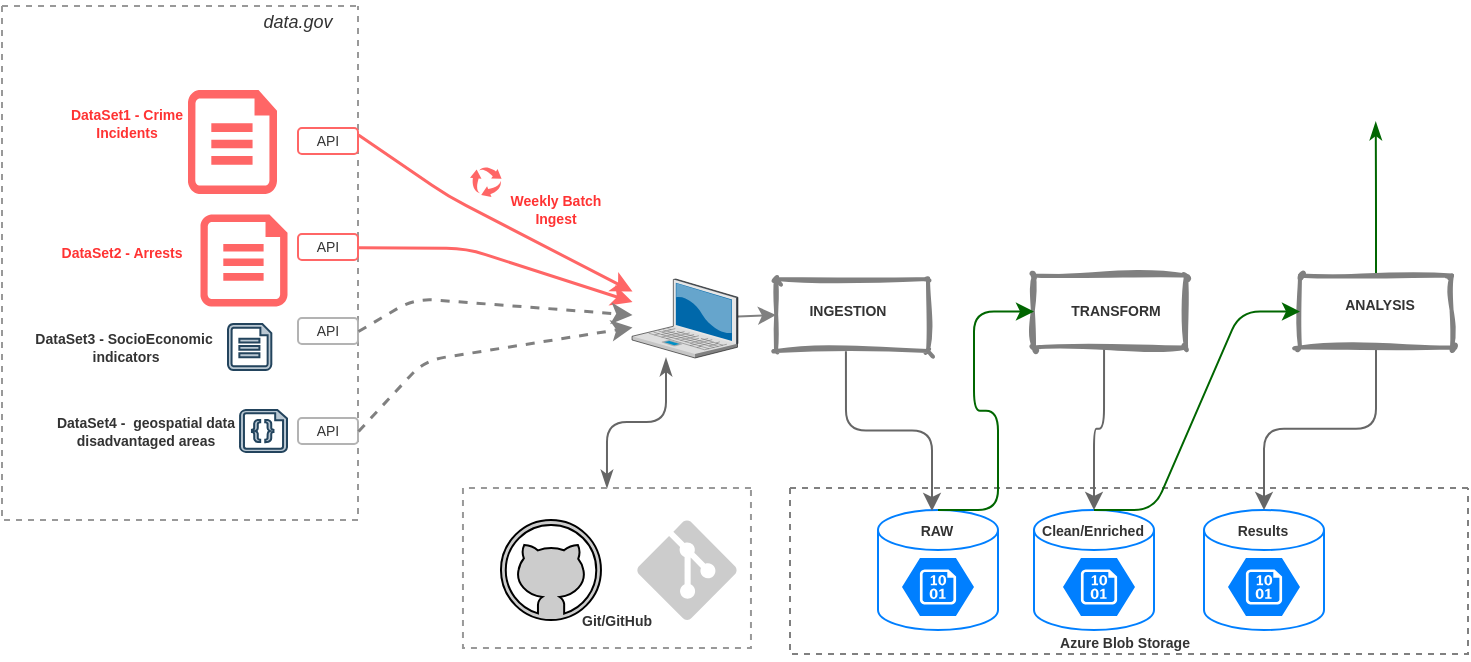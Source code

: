 <mxfile>
    <diagram id="3mpXa5Fgw8nXYZYERIyb" name="Page-1">
        <mxGraphModel dx="811" dy="426" grid="0" gridSize="10" guides="1" tooltips="1" connect="1" arrows="1" fold="1" page="1" pageScale="1" pageWidth="850" pageHeight="1100" background="#FFFFFF" math="0" shadow="0">
            <root>
                <mxCell id="0"/>
                <mxCell id="1" parent="0"/>
                <mxCell id="4" value="" style="swimlane;startSize=0;dashed=1;strokeWidth=1;strokeColor=#999999;fillColor=none;verticalAlign=middle;" vertex="1" parent="1">
                    <mxGeometry x="38" y="260" width="178" height="257" as="geometry">
                        <mxRectangle x="48" y="259" width="50" height="44" as="alternateBounds"/>
                    </mxGeometry>
                </mxCell>
                <mxCell id="22" value="&lt;font style=&quot;font-size: 9px;&quot; color=&quot;#333333&quot;&gt;&lt;i&gt;data.gov&lt;/i&gt;&lt;/font&gt;" style="text;html=1;strokeColor=none;fillColor=none;align=center;verticalAlign=middle;whiteSpace=wrap;rounded=0;strokeWidth=1;" vertex="1" parent="4">
                    <mxGeometry x="114.5" y="-3" width="66" height="20" as="geometry"/>
                </mxCell>
                <mxCell id="26" value="" style="verticalLabelPosition=bottom;html=1;verticalAlign=top;align=center;strokeColor=none;fillColor=#FF6666;shape=mxgraph.azure.cloud_services_configuration_file;pointerEvents=1;strokeWidth=1;fontSize=4;fontColor=#333333;fontFamily=Verdana;" vertex="1" parent="4">
                    <mxGeometry x="93" y="42" width="44.5" height="52" as="geometry"/>
                </mxCell>
                <mxCell id="27" value="" style="verticalLabelPosition=bottom;html=1;verticalAlign=top;align=center;shape=mxgraph.azure.code_file;pointerEvents=1;strokeWidth=1;fontSize=9;fillColor=#bac8d3;strokeColor=#23445d;" vertex="1" parent="4">
                    <mxGeometry x="119" y="202" width="23.5" height="21" as="geometry"/>
                </mxCell>
                <mxCell id="29" value="" style="sketch=0;aspect=fixed;pointerEvents=1;shadow=0;dashed=0;html=1;labelPosition=center;verticalLabelPosition=bottom;verticalAlign=top;align=center;shape=mxgraph.azure.file;strokeWidth=1;fontSize=9;fillColor=#bac8d3;strokeColor=#23445d;" vertex="1" parent="4">
                    <mxGeometry x="113" y="159" width="21.66" height="23.04" as="geometry"/>
                </mxCell>
                <mxCell id="30" value="" style="verticalLabelPosition=bottom;html=1;verticalAlign=top;align=center;strokeColor=none;fillColor=#FF6666;shape=mxgraph.azure.cloud_services_configuration_file;pointerEvents=1;strokeWidth=0.5;fontSize=9;fontColor=#333333;" vertex="1" parent="4">
                    <mxGeometry x="99" y="104" width="43.5" height="46" as="geometry"/>
                </mxCell>
                <mxCell id="44" value="&lt;font color=&quot;#333333&quot; style=&quot;font-size: 7px;&quot;&gt;API&lt;/font&gt;" style="text;html=1;strokeColor=#FF6666;fillColor=none;align=center;verticalAlign=middle;whiteSpace=wrap;rounded=1;strokeWidth=1;fontSize=7;" vertex="1" parent="4">
                    <mxGeometry x="148" y="114" width="30" height="13" as="geometry"/>
                </mxCell>
                <mxCell id="48" value="&lt;font color=&quot;#333333&quot; style=&quot;font-size: 7px;&quot;&gt;API&lt;/font&gt;" style="text;html=1;strokeColor=#FF6666;fillColor=none;align=center;verticalAlign=middle;whiteSpace=wrap;rounded=1;strokeWidth=1;fontSize=7;" vertex="1" parent="4">
                    <mxGeometry x="148" y="61" width="30" height="13" as="geometry"/>
                </mxCell>
                <mxCell id="162" value="&lt;font color=&quot;#333333&quot; style=&quot;font-size: 7px;&quot;&gt;API&lt;/font&gt;" style="text;html=1;strokeColor=#B3B3B3;fillColor=none;align=center;verticalAlign=middle;whiteSpace=wrap;rounded=1;strokeWidth=1;fontSize=7;" vertex="1" parent="4">
                    <mxGeometry x="148" y="156" width="30" height="13" as="geometry"/>
                </mxCell>
                <mxCell id="163" value="&lt;font color=&quot;#333333&quot; style=&quot;font-size: 7px;&quot;&gt;API&lt;/font&gt;" style="text;html=1;strokeColor=#B3B3B3;fillColor=none;align=center;verticalAlign=middle;whiteSpace=wrap;rounded=1;strokeWidth=1;fontSize=7;" vertex="1" parent="4">
                    <mxGeometry x="148" y="206" width="30" height="13" as="geometry"/>
                </mxCell>
                <mxCell id="166" value="&lt;font&gt;DataSet1 - Crime Incidents&lt;/font&gt;" style="text;html=1;strokeColor=none;fillColor=none;align=center;verticalAlign=middle;whiteSpace=wrap;rounded=0;strokeWidth=1;fontSize=7;fontColor=#FF3333;fontStyle=1" vertex="1" parent="4">
                    <mxGeometry x="32" y="52" width="61" height="14" as="geometry"/>
                </mxCell>
                <mxCell id="179" value="&lt;font&gt;DataSet2 - Arrests&lt;/font&gt;" style="text;html=1;strokeColor=none;fillColor=none;align=center;verticalAlign=middle;whiteSpace=wrap;rounded=0;strokeWidth=1;fontSize=7;fontColor=#FF3333;fontStyle=1" vertex="1" parent="4">
                    <mxGeometry x="27" y="114" width="66" height="19" as="geometry"/>
                </mxCell>
                <mxCell id="180" value="&lt;font color=&quot;#333333&quot;&gt;DataSet3 - SocioEconomic&amp;nbsp; indicators&lt;/font&gt;" style="text;html=1;strokeColor=none;fillColor=none;align=center;verticalAlign=middle;whiteSpace=wrap;rounded=0;strokeWidth=1;fontSize=7;fontStyle=1" vertex="1" parent="4">
                    <mxGeometry x="15" y="162.52" width="94" height="16" as="geometry"/>
                </mxCell>
                <mxCell id="181" value="&lt;font color=&quot;#333333&quot;&gt;DataSet4 -&amp;nbsp; geospatial data&lt;br&gt;disadvantaged areas&lt;br&gt;&lt;/font&gt;" style="text;html=1;strokeColor=none;fillColor=none;align=center;verticalAlign=middle;whiteSpace=wrap;rounded=0;strokeWidth=1;fontSize=7;fontStyle=1" vertex="1" parent="4">
                    <mxGeometry x="25" y="204.5" width="94" height="16" as="geometry"/>
                </mxCell>
                <mxCell id="5" value="" style="swimlane;startSize=0;strokeColor=#808080;dashed=1;strokeWidth=1;" vertex="1" parent="1">
                    <mxGeometry x="432" y="501" width="339" height="83" as="geometry"/>
                </mxCell>
                <mxCell id="9" value="" style="strokeWidth=1;html=1;shape=mxgraph.flowchart.database;whiteSpace=wrap;fillColor=none;strokeColor=#007FFF;" vertex="1" parent="5">
                    <mxGeometry x="44" y="11" width="60" height="60" as="geometry"/>
                </mxCell>
                <mxCell id="8" value="" style="verticalLabelPosition=bottom;html=1;verticalAlign=top;align=center;strokeColor=none;fillColor=#007FFF;shape=mxgraph.azure.storage_blob;" vertex="1" parent="5">
                    <mxGeometry x="56" y="35" width="36" height="29" as="geometry"/>
                </mxCell>
                <mxCell id="10" value="" style="strokeWidth=1;html=1;shape=mxgraph.flowchart.database;whiteSpace=wrap;fillColor=none;strokeColor=#007FFF;" vertex="1" parent="5">
                    <mxGeometry x="122" y="11" width="60" height="60" as="geometry"/>
                </mxCell>
                <mxCell id="11" value="" style="verticalLabelPosition=bottom;html=1;verticalAlign=top;align=center;strokeColor=none;fillColor=#007FFF;shape=mxgraph.azure.storage_blob;" vertex="1" parent="5">
                    <mxGeometry x="136.5" y="35" width="36" height="29" as="geometry"/>
                </mxCell>
                <mxCell id="12" value="" style="strokeWidth=1;html=1;shape=mxgraph.flowchart.database;whiteSpace=wrap;fillColor=none;strokeColor=#007FFF;" vertex="1" parent="5">
                    <mxGeometry x="207" y="11" width="60" height="60" as="geometry"/>
                </mxCell>
                <mxCell id="13" value="" style="verticalLabelPosition=bottom;html=1;verticalAlign=top;align=center;strokeColor=none;fillColor=#007FFF;shape=mxgraph.azure.storage_blob;" vertex="1" parent="5">
                    <mxGeometry x="219" y="35" width="36" height="29" as="geometry"/>
                </mxCell>
                <mxCell id="129" value="&lt;font color=&quot;#333333&quot;&gt;RAW&lt;/font&gt;" style="text;html=1;strokeColor=none;fillColor=none;align=center;verticalAlign=middle;whiteSpace=wrap;rounded=0;strokeWidth=1;fontSize=7;fontStyle=1" vertex="1" parent="5">
                    <mxGeometry x="55" y="15" width="37" height="14" as="geometry"/>
                </mxCell>
                <mxCell id="139" value="&lt;font color=&quot;#333333&quot;&gt;Clean/Enriched&lt;/font&gt;" style="text;html=1;strokeColor=none;fillColor=none;align=center;verticalAlign=middle;whiteSpace=wrap;rounded=0;strokeWidth=1;fontSize=7;fontStyle=1" vertex="1" parent="5">
                    <mxGeometry x="132.5" y="15" width="37" height="14" as="geometry"/>
                </mxCell>
                <mxCell id="141" value="&lt;font color=&quot;#333333&quot;&gt;Results&lt;/font&gt;" style="text;html=1;strokeColor=none;fillColor=none;align=center;verticalAlign=middle;whiteSpace=wrap;rounded=0;strokeWidth=1;fontSize=7;fontStyle=1" vertex="1" parent="5">
                    <mxGeometry x="218" y="15" width="37" height="14" as="geometry"/>
                </mxCell>
                <mxCell id="128" value="&lt;font color=&quot;#333333&quot;&gt;Azure Blob Storage&lt;/font&gt;" style="text;html=1;strokeColor=none;fillColor=none;align=center;verticalAlign=middle;whiteSpace=wrap;rounded=0;strokeWidth=1;fontSize=7;fontStyle=1" vertex="1" parent="5">
                    <mxGeometry x="128" y="69" width="79" height="17" as="geometry"/>
                </mxCell>
                <mxCell id="126" style="edgeStyle=orthogonalEdgeStyle;rounded=1;html=1;exitX=0.46;exitY=1.003;exitDx=0;exitDy=0;entryX=0.45;entryY=0.008;entryDx=0;entryDy=0;entryPerimeter=0;labelBorderColor=none;strokeColor=#666666;fontFamily=Verdana;fontSize=5;fontColor=#333333;exitPerimeter=0;strokeWidth=1;" edge="1" parent="1" source="21" target="9">
                    <mxGeometry relative="1" as="geometry"/>
                </mxCell>
                <mxCell id="21" value="" style="swimlane;startSize=0;strokeWidth=2;fillStyle=dashed;swimlaneFillColor=none;fillColor=#eeeeee;strokeColor=#808080;rounded=1;shadow=0;glass=0;sketch=1;curveFitting=1;jiggle=2;" vertex="1" parent="1">
                    <mxGeometry x="425" y="396.5" width="76" height="36" as="geometry">
                        <mxRectangle x="448" y="393" width="50" height="44" as="alternateBounds"/>
                    </mxGeometry>
                </mxCell>
                <mxCell id="123" value="&lt;font color=&quot;#333333&quot;&gt;INGESTION&lt;/font&gt;" style="text;html=1;strokeColor=none;fillColor=none;align=center;verticalAlign=middle;whiteSpace=wrap;rounded=0;strokeWidth=1;fontSize=7;fontStyle=1" vertex="1" parent="21">
                    <mxGeometry x="15" y="7.75" width="42" height="17" as="geometry"/>
                </mxCell>
                <mxCell id="120" style="edgeStyle=none;rounded=1;html=1;entryX=0;entryY=0.5;entryDx=0;entryDy=0;labelBorderColor=none;strokeColor=#808080;fontFamily=Verdana;fontSize=5;fontColor=#333333;" edge="1" parent="1" source="76" target="21">
                    <mxGeometry relative="1" as="geometry"/>
                </mxCell>
                <mxCell id="76" value="" style="verticalLabelPosition=bottom;sketch=0;aspect=fixed;html=1;verticalAlign=top;strokeColor=none;align=center;outlineConnect=0;shape=mxgraph.citrix.laptop_2;strokeWidth=1;fontFamily=Verdana;fontSize=5;fontColor=#333333;fillColor=#CC0000;" vertex="1" parent="1">
                    <mxGeometry x="353" y="396.5" width="52.97" height="39.5" as="geometry"/>
                </mxCell>
                <mxCell id="78" style="edgeStyle=none;html=1;fontFamily=Verdana;fontSize=5;fontColor=#333333;labelBorderColor=none;fillColor=none;strokeColor=#FF6666;rounded=1;exitX=1;exitY=0.25;exitDx=0;exitDy=0;strokeWidth=1.5;" edge="1" parent="1" source="48" target="76">
                    <mxGeometry relative="1" as="geometry">
                        <mxPoint x="257" y="345" as="sourcePoint"/>
                        <Array as="points">
                            <mxPoint x="261" y="355"/>
                        </Array>
                    </mxGeometry>
                </mxCell>
                <mxCell id="79" style="edgeStyle=none;html=1;fontFamily=Verdana;fontSize=5;fontColor=#333333;labelBorderColor=none;fillColor=none;strokeColor=#FF6666;rounded=1;strokeWidth=1.5;" edge="1" parent="1" source="44" target="76">
                    <mxGeometry relative="1" as="geometry">
                        <mxPoint x="202" y="342.5" as="sourcePoint"/>
                        <mxPoint x="324.101" y="404.75" as="targetPoint"/>
                        <Array as="points">
                            <mxPoint x="270" y="381"/>
                        </Array>
                    </mxGeometry>
                </mxCell>
                <mxCell id="80" style="edgeStyle=none;html=1;fontFamily=Verdana;fontSize=5;fontColor=#333333;labelBorderColor=none;fillColor=none;strokeColor=#808080;rounded=1;exitX=1;exitY=0.5;exitDx=0;exitDy=0;dashed=1;strokeWidth=1.5;" edge="1" parent="1" source="162" target="76">
                    <mxGeometry relative="1" as="geometry">
                        <mxPoint x="224.5" y="421.5" as="sourcePoint"/>
                        <mxPoint x="303" y="410" as="targetPoint"/>
                        <Array as="points">
                            <mxPoint x="244" y="406"/>
                        </Array>
                    </mxGeometry>
                </mxCell>
                <mxCell id="81" style="edgeStyle=none;html=1;fontFamily=Verdana;fontSize=5;fontColor=#333333;labelBorderColor=none;fillColor=none;strokeColor=#808080;rounded=1;exitX=1;exitY=0.5;exitDx=0;exitDy=0;dashed=1;strokeWidth=1.5;" edge="1" parent="1" source="163" target="76">
                    <mxGeometry relative="1" as="geometry">
                        <mxPoint x="224.5" y="476.25" as="sourcePoint"/>
                        <mxPoint x="324" y="422.167" as="targetPoint"/>
                        <Array as="points">
                            <mxPoint x="249" y="437"/>
                        </Array>
                    </mxGeometry>
                </mxCell>
                <mxCell id="106" value="&lt;font&gt;Weekly Batch Ingest&lt;/font&gt;" style="text;html=1;strokeColor=none;fillColor=none;align=center;verticalAlign=middle;whiteSpace=wrap;rounded=0;strokeWidth=1;fontSize=7;fontColor=#FF3333;fontStyle=1" vertex="1" parent="1">
                    <mxGeometry x="285" y="355.5" width="60" height="13" as="geometry"/>
                </mxCell>
                <mxCell id="107" value="" style="sketch=0;html=1;aspect=fixed;strokeColor=none;shadow=0;align=center;verticalAlign=top;fillColor=#FF6666;shape=mxgraph.gcp2.arrow_cycle;strokeWidth=1;fontFamily=Verdana;fontSize=5;fontColor=#333333;" vertex="1" parent="1">
                    <mxGeometry x="272" y="340.5" width="15.79" height="15" as="geometry"/>
                </mxCell>
                <mxCell id="140" style="edgeStyle=orthogonalEdgeStyle;rounded=1;html=1;exitX=0.461;exitY=0.972;exitDx=0;exitDy=0;entryX=0.5;entryY=0;entryDx=0;entryDy=0;entryPerimeter=0;labelBorderColor=none;strokeColor=#666666;fontFamily=Verdana;fontSize=5;fontColor=#333333;exitPerimeter=0;strokeWidth=1;" edge="1" parent="1" source="121" target="10">
                    <mxGeometry relative="1" as="geometry"/>
                </mxCell>
                <mxCell id="121" value="" style="swimlane;startSize=0;strokeWidth=2;fillStyle=dashed;swimlaneFillColor=none;fillColor=#eeeeee;strokeColor=#808080;rounded=1;shadow=0;glass=0;sketch=1;curveFitting=1;jiggle=2;" vertex="1" parent="1">
                    <mxGeometry x="554" y="394.75" width="76" height="36" as="geometry">
                        <mxRectangle x="448" y="393" width="50" height="44" as="alternateBounds"/>
                    </mxGeometry>
                </mxCell>
                <mxCell id="124" value="&lt;font color=&quot;#333333&quot;&gt;TRANSFORM&lt;/font&gt;" style="text;html=1;strokeColor=none;fillColor=none;align=center;verticalAlign=middle;whiteSpace=wrap;rounded=0;strokeWidth=1;fontSize=7;fontStyle=1" vertex="1" parent="121">
                    <mxGeometry x="20" y="9.5" width="42" height="17" as="geometry"/>
                </mxCell>
                <mxCell id="142" style="edgeStyle=orthogonalEdgeStyle;rounded=1;html=1;entryX=0.5;entryY=0;entryDx=0;entryDy=0;entryPerimeter=0;labelBorderColor=none;strokeColor=#666666;fontFamily=Verdana;fontSize=5;fontColor=#333333;exitX=0.5;exitY=1;exitDx=0;exitDy=0;strokeWidth=1;" edge="1" parent="1" source="122" target="12">
                    <mxGeometry relative="1" as="geometry">
                        <mxPoint x="696" y="430" as="sourcePoint"/>
                    </mxGeometry>
                </mxCell>
                <mxCell id="183" style="edgeStyle=orthogonalEdgeStyle;rounded=1;html=1;exitX=0.5;exitY=0;exitDx=0;exitDy=0;labelBorderColor=none;strokeColor=#006600;strokeWidth=1;fontFamily=Verdana;fontSize=5;fontColor=#FF3333;startArrow=baseDash;startFill=0;endArrow=classicThin;endFill=1;" edge="1" parent="1" source="122">
                    <mxGeometry relative="1" as="geometry">
                        <mxPoint x="724.882" y="318.021" as="targetPoint"/>
                    </mxGeometry>
                </mxCell>
                <mxCell id="122" value="" style="swimlane;startSize=0;strokeWidth=2;fillStyle=dashed;swimlaneFillColor=none;fillColor=#eeeeee;strokeColor=#808080;rounded=1;shadow=0;glass=0;sketch=1;curveFitting=1;jiggle=2;" vertex="1" parent="1">
                    <mxGeometry x="687" y="394.75" width="76" height="36" as="geometry">
                        <mxRectangle x="448" y="393" width="50" height="44" as="alternateBounds"/>
                    </mxGeometry>
                </mxCell>
                <mxCell id="125" value="&lt;font color=&quot;#333333&quot;&gt;ANALYSIS&lt;/font&gt;" style="text;html=1;strokeColor=none;fillColor=none;align=center;verticalAlign=middle;whiteSpace=wrap;rounded=0;strokeWidth=1;fontSize=7;fontStyle=1" vertex="1" parent="122">
                    <mxGeometry x="19" y="6.5" width="42" height="17" as="geometry"/>
                </mxCell>
                <mxCell id="143" style="edgeStyle=entityRelationEdgeStyle;rounded=1;html=1;exitX=0.5;exitY=0;exitDx=0;exitDy=0;exitPerimeter=0;entryX=0;entryY=0.5;entryDx=0;entryDy=0;labelBorderColor=none;strokeColor=#006600;fontFamily=Verdana;fontSize=5;fontColor=#333333;strokeWidth=1;" edge="1" parent="1" source="9" target="121">
                    <mxGeometry relative="1" as="geometry"/>
                </mxCell>
                <mxCell id="144" style="edgeStyle=entityRelationEdgeStyle;rounded=1;html=1;exitX=0.5;exitY=0;exitDx=0;exitDy=0;exitPerimeter=0;entryX=0;entryY=0.5;entryDx=0;entryDy=0;labelBorderColor=none;strokeColor=#006600;fontFamily=Verdana;fontSize=5;fontColor=#333333;strokeWidth=1;" edge="1" parent="1" source="10" target="122">
                    <mxGeometry relative="1" as="geometry"/>
                </mxCell>
                <mxCell id="158" style="edgeStyle=orthogonalEdgeStyle;rounded=1;html=1;exitX=0.5;exitY=0;exitDx=0;exitDy=0;labelBorderColor=none;strokeColor=#666666;strokeWidth=1;fontFamily=Verdana;fontSize=5;fontColor=#333333;endArrow=classicThin;endFill=1;startArrow=classicThin;startFill=1;" edge="1" parent="1" source="155" target="76">
                    <mxGeometry relative="1" as="geometry">
                        <Array as="points">
                            <mxPoint x="341" y="468"/>
                            <mxPoint x="370" y="468"/>
                        </Array>
                    </mxGeometry>
                </mxCell>
                <mxCell id="155" value="" style="swimlane;startSize=0;rounded=1;shadow=0;glass=0;sketch=0;fillStyle=auto;strokeColor=#999999;strokeWidth=1;fontFamily=Verdana;fontSize=5;fontColor=#333333;fillColor=#FF9933;gradientColor=none;dashed=1;" vertex="1" parent="1">
                    <mxGeometry x="268.48" y="501" width="144" height="80" as="geometry"/>
                </mxCell>
                <mxCell id="154" value="" style="verticalLabelPosition=bottom;html=1;verticalAlign=top;align=center;strokeColor=none;fillColor=#CCCCCC;shape=mxgraph.azure.git_repository;rounded=1;shadow=0;glass=0;sketch=0;fillStyle=auto;strokeWidth=1;fontFamily=Verdana;fontSize=5;fontColor=#333333;" vertex="1" parent="155">
                    <mxGeometry x="87" y="16" width="50" height="50" as="geometry"/>
                </mxCell>
                <mxCell id="153" value="" style="verticalLabelPosition=bottom;html=1;verticalAlign=top;align=center;shape=mxgraph.azure.github_code;pointerEvents=1;rounded=1;shadow=0;glass=0;fillStyle=auto;strokeWidth=1;fontFamily=Verdana;fontSize=5;fillColor=#CCCCCC;" vertex="1" parent="155">
                    <mxGeometry x="19" y="16" width="50" height="50" as="geometry"/>
                </mxCell>
                <mxCell id="157" value="&lt;font color=&quot;#333333&quot;&gt;Git/GitHub&lt;/font&gt;" style="text;html=1;strokeColor=none;fillColor=none;align=center;verticalAlign=middle;whiteSpace=wrap;rounded=0;strokeWidth=1;fontSize=7;fontStyle=1" vertex="1" parent="155">
                    <mxGeometry x="59" y="60" width="37" height="14" as="geometry"/>
                </mxCell>
            </root>
        </mxGraphModel>
    </diagram>
</mxfile>